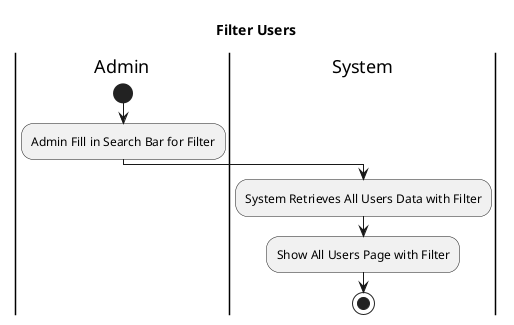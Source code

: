 @startuml
title Filter Users
|Admin|
start 
    :Admin Fill in Search Bar for Filter;
|System|
    :System Retrieves All Users Data with Filter;
    :Show All Users Page with Filter;
    stop

@enduml